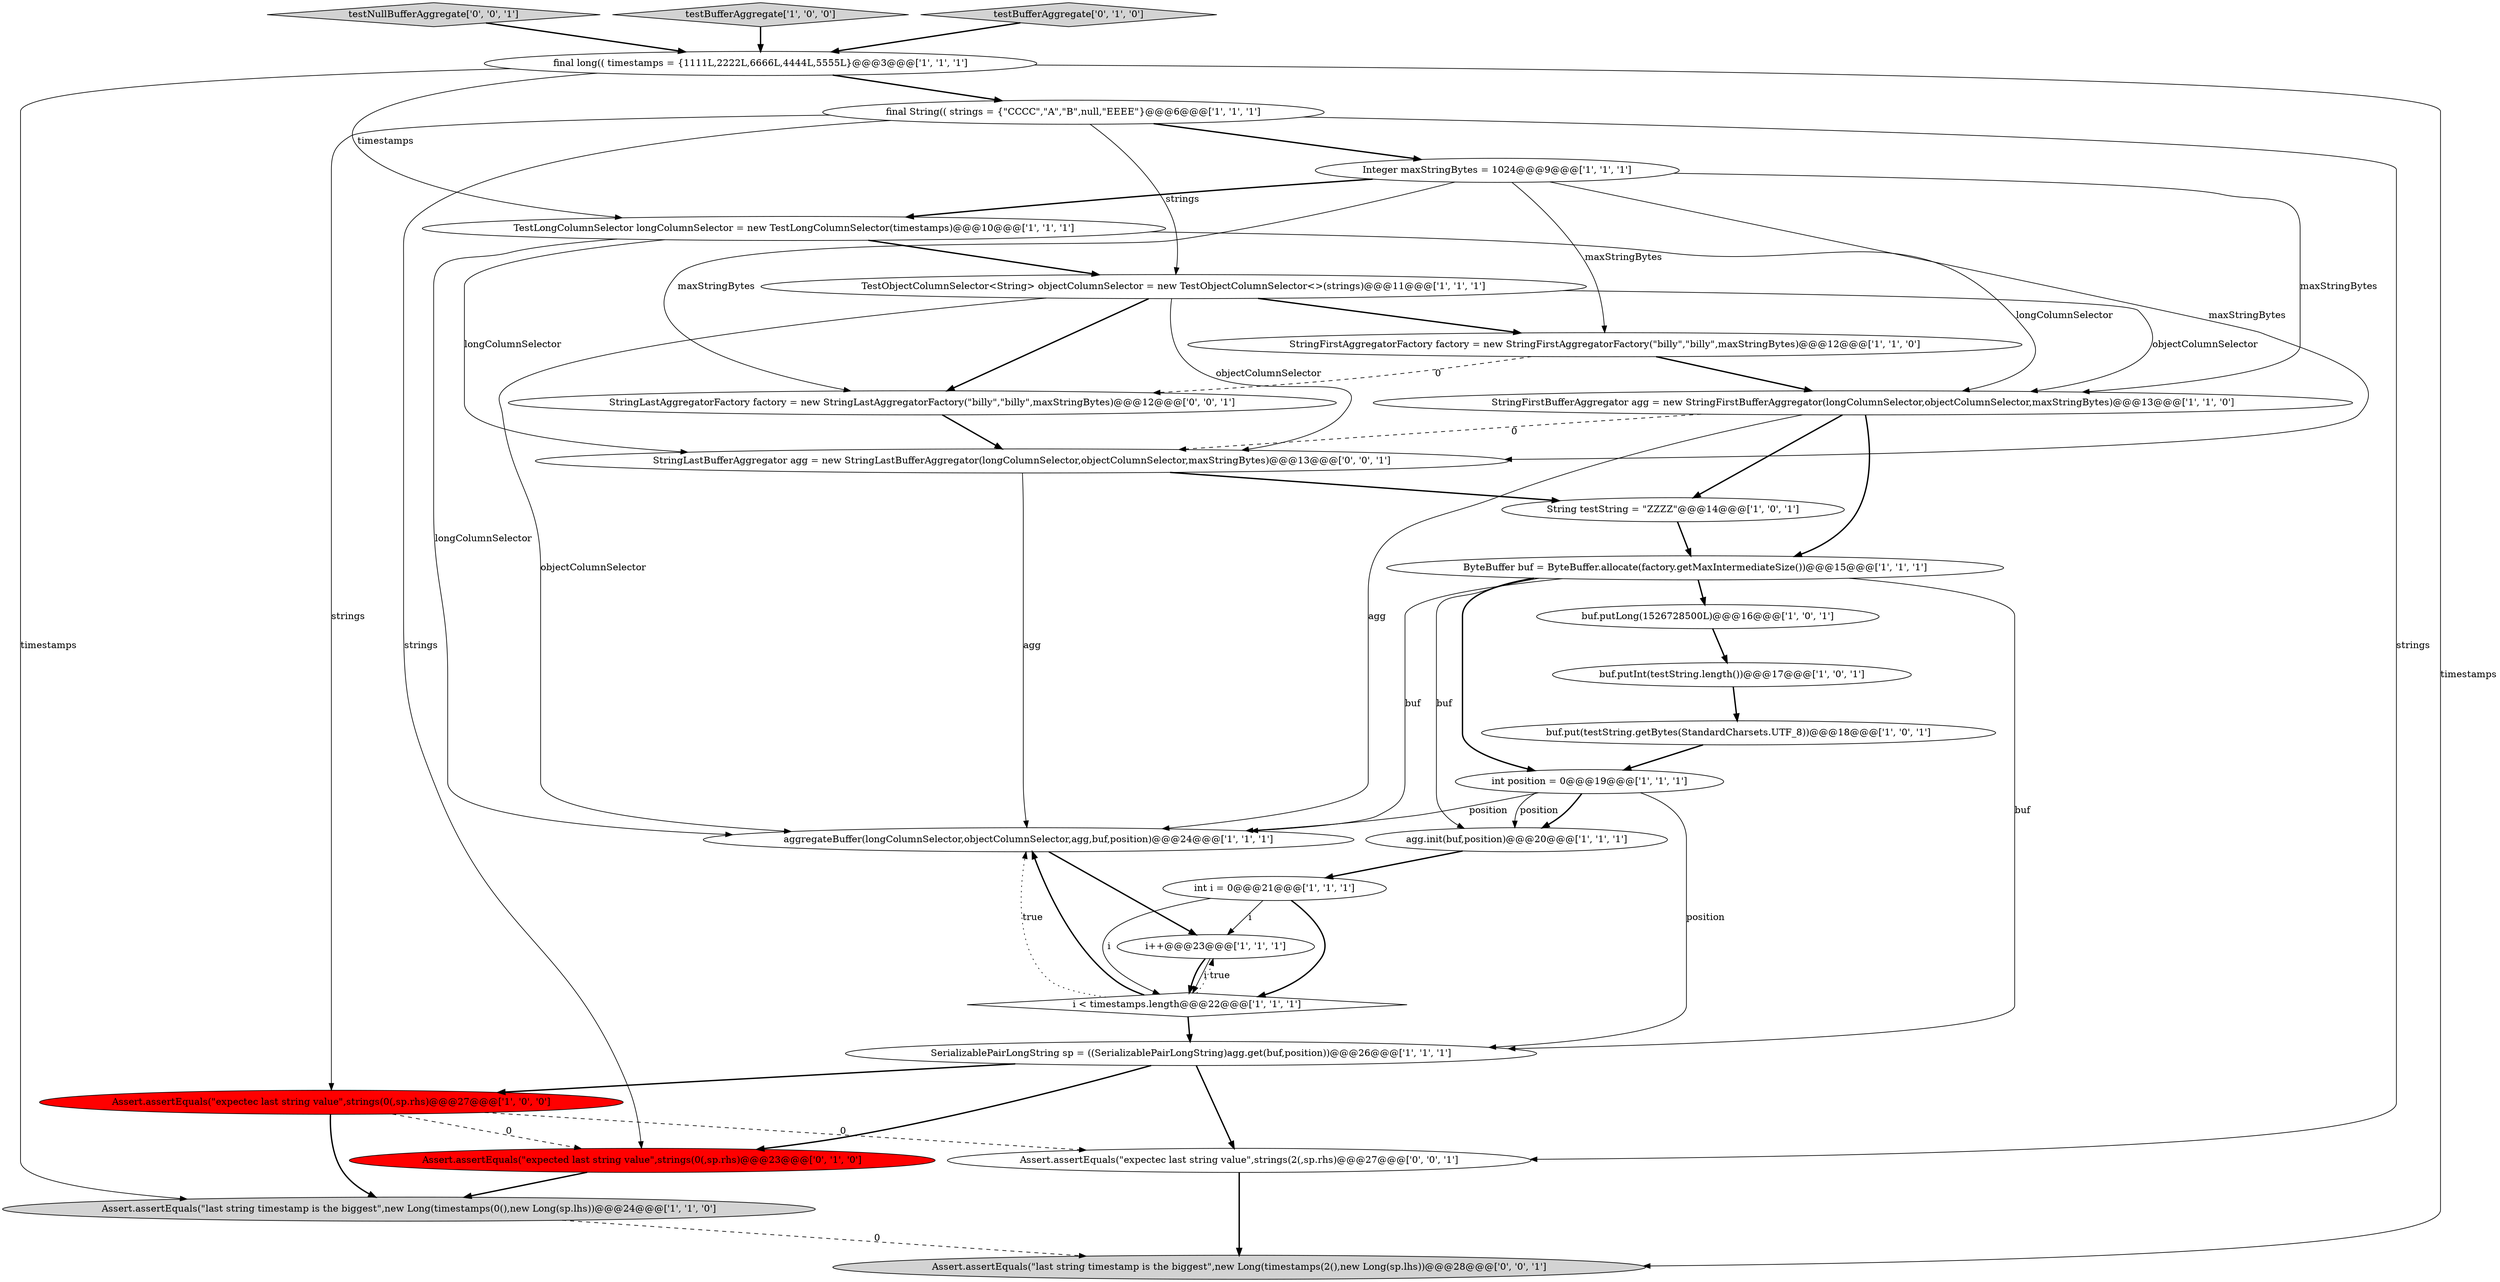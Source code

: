 digraph {
8 [style = filled, label = "Integer maxStringBytes = 1024@@@9@@@['1', '1', '1']", fillcolor = white, shape = ellipse image = "AAA0AAABBB1BBB"];
17 [style = filled, label = "agg.init(buf,position)@@@20@@@['1', '1', '1']", fillcolor = white, shape = ellipse image = "AAA0AAABBB1BBB"];
20 [style = filled, label = "aggregateBuffer(longColumnSelector,objectColumnSelector,agg,buf,position)@@@24@@@['1', '1', '1']", fillcolor = white, shape = ellipse image = "AAA0AAABBB1BBB"];
10 [style = filled, label = "ByteBuffer buf = ByteBuffer.allocate(factory.getMaxIntermediateSize())@@@15@@@['1', '1', '1']", fillcolor = white, shape = ellipse image = "AAA0AAABBB1BBB"];
13 [style = filled, label = "buf.putInt(testString.length())@@@17@@@['1', '0', '1']", fillcolor = white, shape = ellipse image = "AAA0AAABBB1BBB"];
4 [style = filled, label = "SerializablePairLongString sp = ((SerializablePairLongString)agg.get(buf,position))@@@26@@@['1', '1', '1']", fillcolor = white, shape = ellipse image = "AAA0AAABBB1BBB"];
25 [style = filled, label = "testNullBufferAggregate['0', '0', '1']", fillcolor = lightgray, shape = diamond image = "AAA0AAABBB3BBB"];
0 [style = filled, label = "TestObjectColumnSelector<String> objectColumnSelector = new TestObjectColumnSelector<>(strings)@@@11@@@['1', '1', '1']", fillcolor = white, shape = ellipse image = "AAA0AAABBB1BBB"];
7 [style = filled, label = "final String(( strings = {\"CCCC\",\"A\",\"B\",null,\"EEEE\"}@@@6@@@['1', '1', '1']", fillcolor = white, shape = ellipse image = "AAA0AAABBB1BBB"];
26 [style = filled, label = "Assert.assertEquals(\"expectec last string value\",strings(2(,sp.rhs)@@@27@@@['0', '0', '1']", fillcolor = white, shape = ellipse image = "AAA0AAABBB3BBB"];
24 [style = filled, label = "Assert.assertEquals(\"last string timestamp is the biggest\",new Long(timestamps(2(),new Long(sp.lhs))@@@28@@@['0', '0', '1']", fillcolor = lightgray, shape = ellipse image = "AAA0AAABBB3BBB"];
21 [style = filled, label = "StringFirstBufferAggregator agg = new StringFirstBufferAggregator(longColumnSelector,objectColumnSelector,maxStringBytes)@@@13@@@['1', '1', '0']", fillcolor = white, shape = ellipse image = "AAA0AAABBB1BBB"];
11 [style = filled, label = "Assert.assertEquals(\"expectec last string value\",strings(0(,sp.rhs)@@@27@@@['1', '0', '0']", fillcolor = red, shape = ellipse image = "AAA1AAABBB1BBB"];
12 [style = filled, label = "TestLongColumnSelector longColumnSelector = new TestLongColumnSelector(timestamps)@@@10@@@['1', '1', '1']", fillcolor = white, shape = ellipse image = "AAA0AAABBB1BBB"];
15 [style = filled, label = "buf.put(testString.getBytes(StandardCharsets.UTF_8))@@@18@@@['1', '0', '1']", fillcolor = white, shape = ellipse image = "AAA0AAABBB1BBB"];
3 [style = filled, label = "buf.putLong(1526728500L)@@@16@@@['1', '0', '1']", fillcolor = white, shape = ellipse image = "AAA0AAABBB1BBB"];
22 [style = filled, label = "Assert.assertEquals(\"expected last string value\",strings(0(,sp.rhs)@@@23@@@['0', '1', '0']", fillcolor = red, shape = ellipse image = "AAA1AAABBB2BBB"];
18 [style = filled, label = "testBufferAggregate['1', '0', '0']", fillcolor = lightgray, shape = diamond image = "AAA0AAABBB1BBB"];
16 [style = filled, label = "i < timestamps.length@@@22@@@['1', '1', '1']", fillcolor = white, shape = diamond image = "AAA0AAABBB1BBB"];
23 [style = filled, label = "testBufferAggregate['0', '1', '0']", fillcolor = lightgray, shape = diamond image = "AAA0AAABBB2BBB"];
1 [style = filled, label = "Assert.assertEquals(\"last string timestamp is the biggest\",new Long(timestamps(0(),new Long(sp.lhs))@@@24@@@['1', '1', '0']", fillcolor = lightgray, shape = ellipse image = "AAA0AAABBB1BBB"];
9 [style = filled, label = "final long(( timestamps = {1111L,2222L,6666L,4444L,5555L}@@@3@@@['1', '1', '1']", fillcolor = white, shape = ellipse image = "AAA0AAABBB1BBB"];
27 [style = filled, label = "StringLastAggregatorFactory factory = new StringLastAggregatorFactory(\"billy\",\"billy\",maxStringBytes)@@@12@@@['0', '0', '1']", fillcolor = white, shape = ellipse image = "AAA0AAABBB3BBB"];
19 [style = filled, label = "int i = 0@@@21@@@['1', '1', '1']", fillcolor = white, shape = ellipse image = "AAA0AAABBB1BBB"];
14 [style = filled, label = "int position = 0@@@19@@@['1', '1', '1']", fillcolor = white, shape = ellipse image = "AAA0AAABBB1BBB"];
2 [style = filled, label = "i++@@@23@@@['1', '1', '1']", fillcolor = white, shape = ellipse image = "AAA0AAABBB1BBB"];
28 [style = filled, label = "StringLastBufferAggregator agg = new StringLastBufferAggregator(longColumnSelector,objectColumnSelector,maxStringBytes)@@@13@@@['0', '0', '1']", fillcolor = white, shape = ellipse image = "AAA0AAABBB3BBB"];
5 [style = filled, label = "StringFirstAggregatorFactory factory = new StringFirstAggregatorFactory(\"billy\",\"billy\",maxStringBytes)@@@12@@@['1', '1', '0']", fillcolor = white, shape = ellipse image = "AAA0AAABBB1BBB"];
6 [style = filled, label = "String testString = \"ZZZZ\"@@@14@@@['1', '0', '1']", fillcolor = white, shape = ellipse image = "AAA0AAABBB1BBB"];
10->20 [style = solid, label="buf"];
21->10 [style = bold, label=""];
28->6 [style = bold, label=""];
7->0 [style = solid, label="strings"];
16->2 [style = dotted, label="true"];
15->14 [style = bold, label=""];
21->6 [style = bold, label=""];
10->14 [style = bold, label=""];
11->1 [style = bold, label=""];
21->28 [style = dashed, label="0"];
0->27 [style = bold, label=""];
27->28 [style = bold, label=""];
28->20 [style = solid, label="agg"];
25->9 [style = bold, label=""];
10->4 [style = solid, label="buf"];
11->26 [style = dashed, label="0"];
11->22 [style = dashed, label="0"];
4->26 [style = bold, label=""];
10->3 [style = bold, label=""];
14->17 [style = bold, label=""];
12->20 [style = solid, label="longColumnSelector"];
12->28 [style = solid, label="longColumnSelector"];
8->27 [style = solid, label="maxStringBytes"];
16->20 [style = dotted, label="true"];
9->7 [style = bold, label=""];
7->8 [style = bold, label=""];
26->24 [style = bold, label=""];
12->0 [style = bold, label=""];
17->19 [style = bold, label=""];
9->24 [style = solid, label="timestamps"];
14->17 [style = solid, label="position"];
19->2 [style = solid, label="i"];
19->16 [style = bold, label=""];
20->2 [style = bold, label=""];
5->21 [style = bold, label=""];
9->1 [style = solid, label="timestamps"];
0->28 [style = solid, label="objectColumnSelector"];
5->27 [style = dashed, label="0"];
19->16 [style = solid, label="i"];
21->20 [style = solid, label="agg"];
7->26 [style = solid, label="strings"];
7->11 [style = solid, label="strings"];
1->24 [style = dashed, label="0"];
6->10 [style = bold, label=""];
8->21 [style = solid, label="maxStringBytes"];
7->22 [style = solid, label="strings"];
18->9 [style = bold, label=""];
3->13 [style = bold, label=""];
12->21 [style = solid, label="longColumnSelector"];
0->20 [style = solid, label="objectColumnSelector"];
14->4 [style = solid, label="position"];
9->12 [style = solid, label="timestamps"];
10->17 [style = solid, label="buf"];
13->15 [style = bold, label=""];
22->1 [style = bold, label=""];
8->28 [style = solid, label="maxStringBytes"];
16->4 [style = bold, label=""];
4->11 [style = bold, label=""];
16->20 [style = bold, label=""];
23->9 [style = bold, label=""];
4->22 [style = bold, label=""];
8->5 [style = solid, label="maxStringBytes"];
8->12 [style = bold, label=""];
2->16 [style = solid, label="i"];
14->20 [style = solid, label="position"];
0->21 [style = solid, label="objectColumnSelector"];
0->5 [style = bold, label=""];
2->16 [style = bold, label=""];
}
